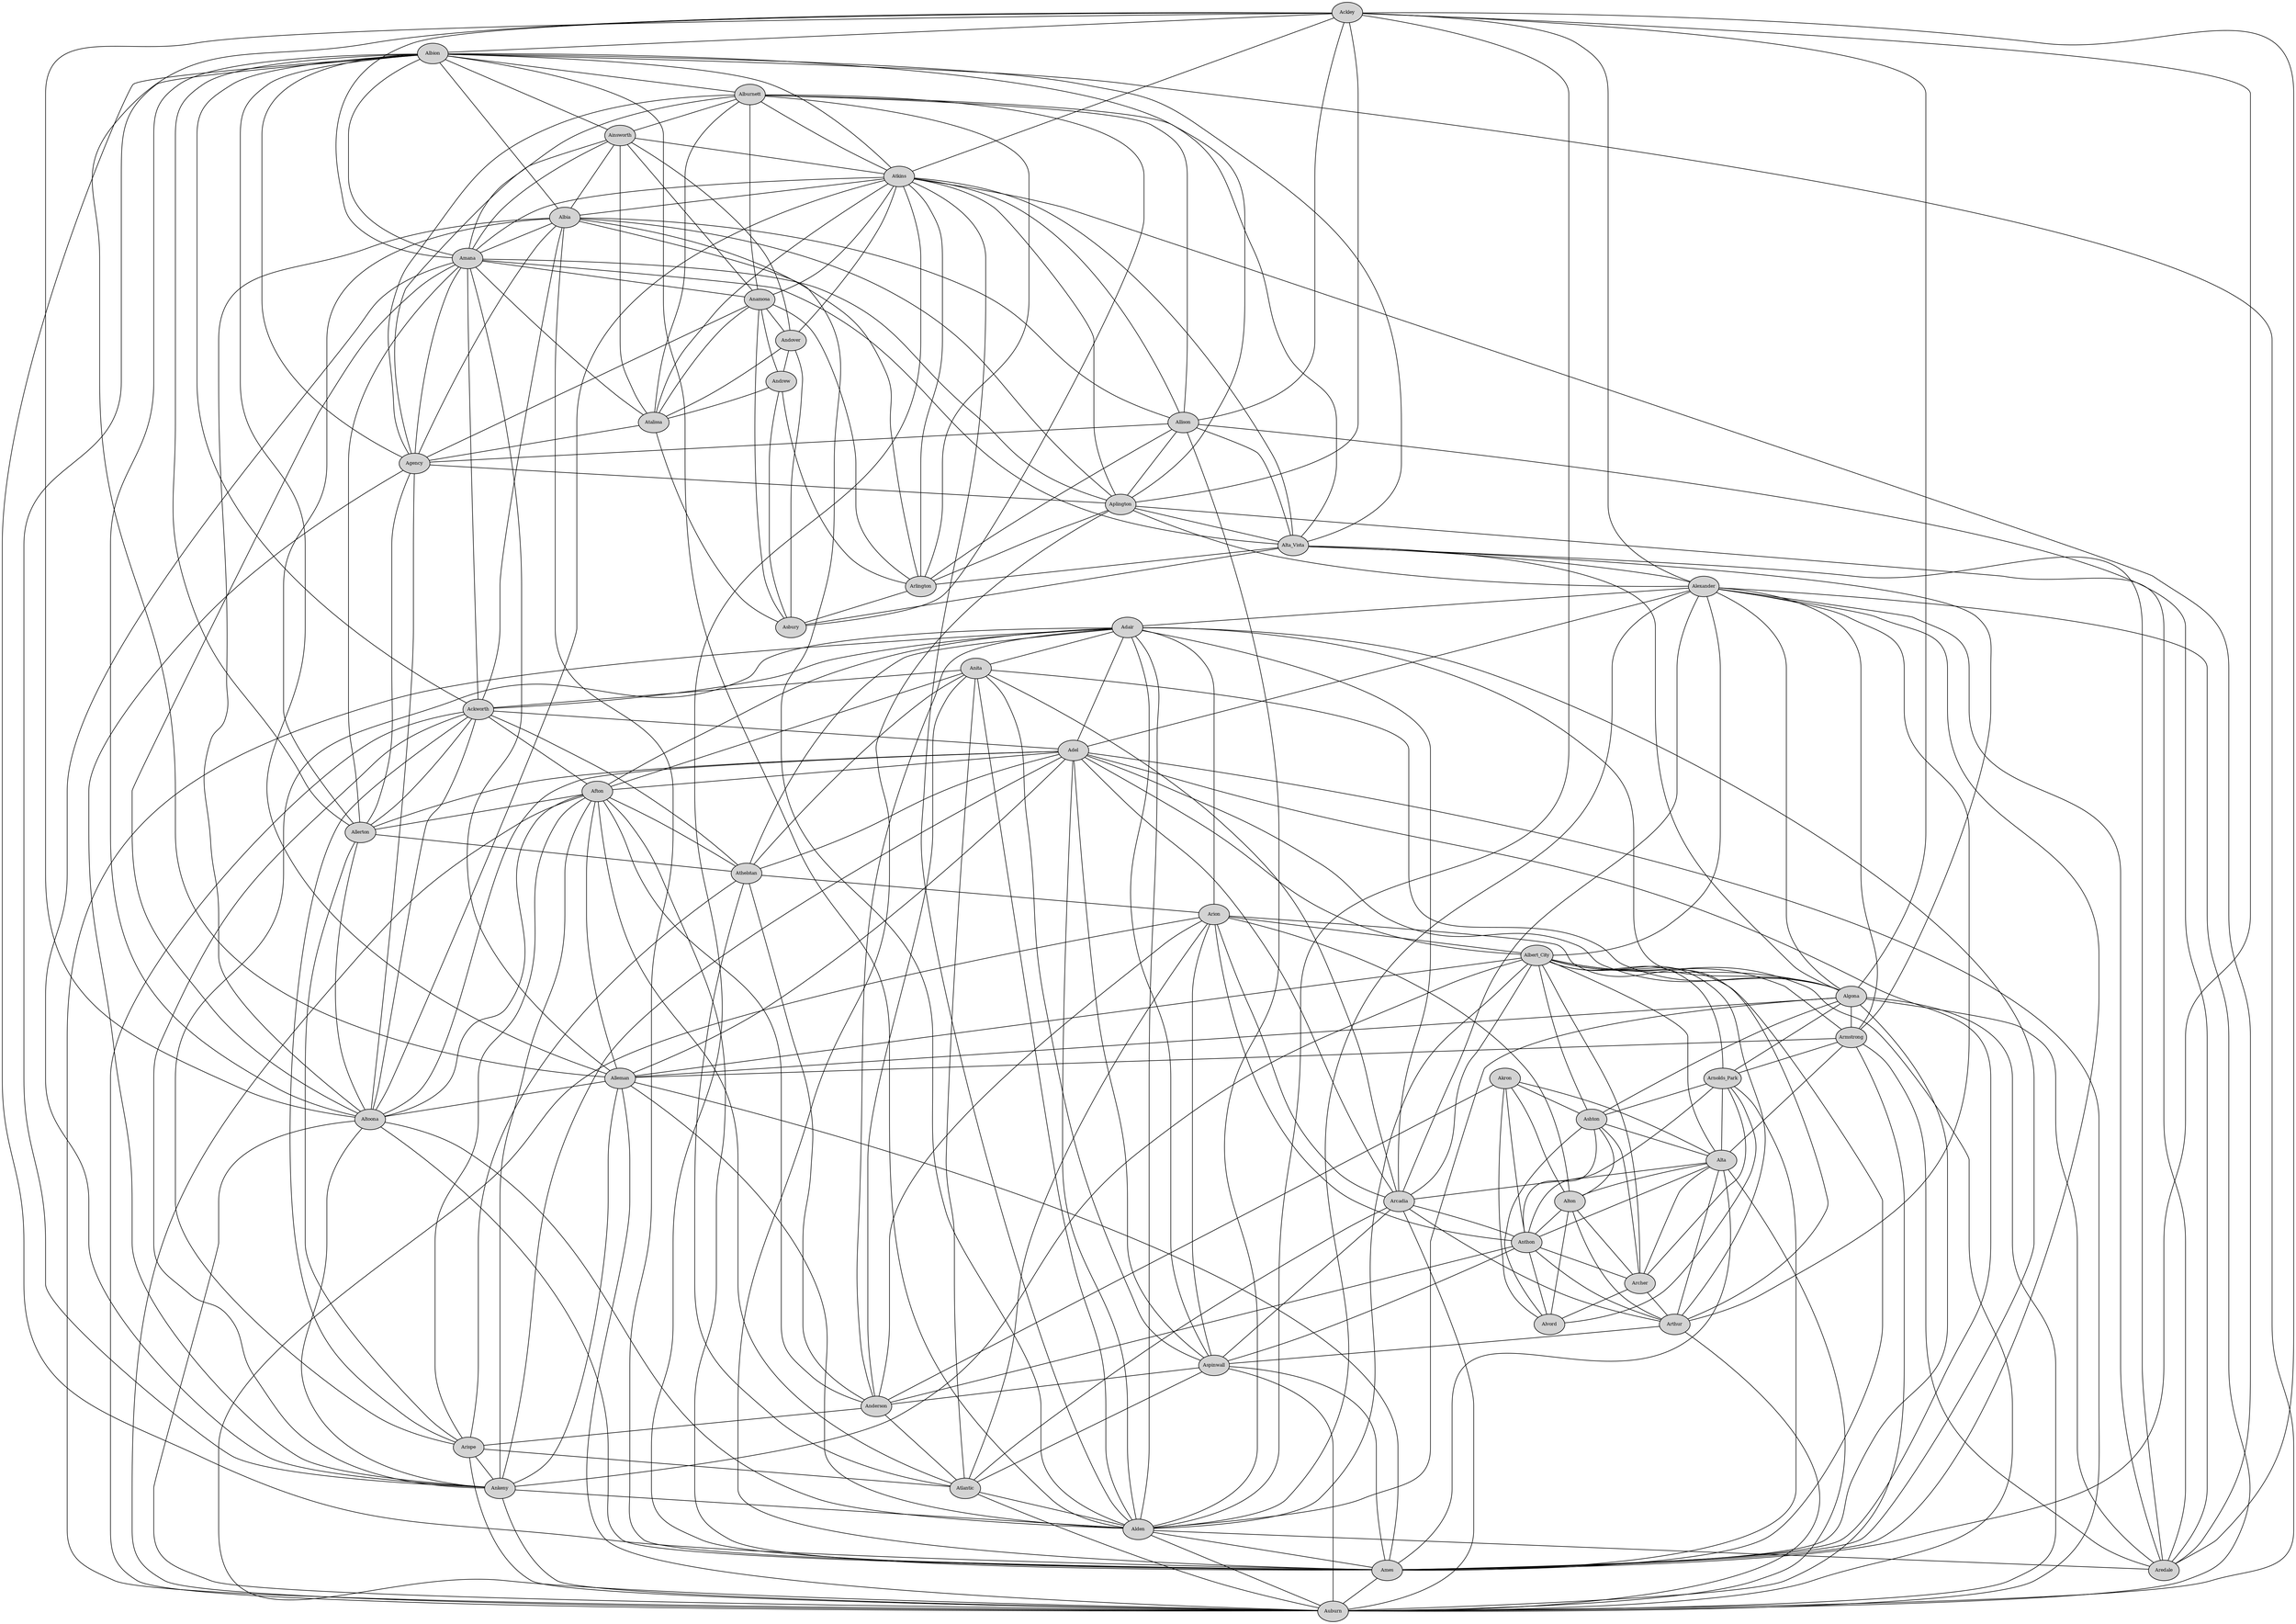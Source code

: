 graph geometric_spanner_greedy_spanner {
outputorder=edgesfirst;
node[fontsize=8, style=filled, margin="0.05,0.03"];
Ackley [pos="212.758,-465.261!"];
Ackworth [pos="206.835,-467.364!"];
Adair [pos="207.501,-473.215!"];
Adel [pos="208.072,-470.087!"];
Afton [pos="205.137,-470.99!"];
Agency [pos="204.975,-461.534!"];
Ainsworth [pos="206.445,-457.762!"];
Akron [pos="214.144,-482.797!"];
Albert_City [pos="213.91,-474.743!"];
Albia [pos="205.133,-464.029!"];
Albion [pos="210.562,-464.943!"];
Alburnett [pos="210.742,-458.093!"];
Alden [pos="212.601,-466.88!"];
Alexander [pos="214.029,-467.383!"];
Algona [pos="215.35,-471.165!"];
Alleman [pos="209.1,-468.058!"];
Allerton [pos="203.532,-466.826!"];
Allison [pos="213.764,-463.976!"];
Alta [pos="213.368,-476.453!"];
Alta_Vista [pos="215.993,-462.086!"];
Alton [pos="214.937,-480.053!"];
Altoona [pos="208.221,-467.323!"];
Alvord [pos="216.711,-481.506!"];
Amana [pos="209,-459.354!"];
Ames [pos="210.174,-468.1!"];
Anamosa [pos="210.542,-456.426!"];
Anderson [pos="204.007,-478.021!"];
Andover [pos="209.896,-451.259!"];
Andrew [pos="210.768,-452.962!"];
Anita [pos="207.226,-473.823!"];
Ankeny [pos="208.649,-468.029!"];
Anthon [pos="211.942,-479.333!"];
Aplington [pos="212.921,-464.422!"];
Arcadia [pos="210.436,-475.231!"];
Archer [pos="215.576,-478.729!"];
Aredale [pos="214.165,-465.027!"];
Arion [pos="209.746,-477.318!"];
Arispe [pos="204.747,-471.096!"];
Arlington [pos="213.746,-458.356!"];
Armstrong [pos="216.98,-472.392!"];
Arnolds_Park [pos="216.864,-475.619!"];
Arthur [pos="211.674,-476.738!"];
Asbury [pos="212.572,-453.758!"];
Ashton [pos="216.557,-478.956!"];
Aspinwall [pos="209.56,-475.678!"];
Atalissa [pos="207.856,-455.83!"];
Athelstan [pos="202.861,-472.711!"];
Atkins [pos="209.985,-459.311!"];
Atlantic [pos="207.018,-475.069!"];
Auburn [pos="211.257,-474.389!"];
Ackley -- Aredale
Ackley -- Allison
Ackley -- Aplington
Ackley -- Atkins
Ackley -- Amana
Ackley -- Albion
Ackley -- Altoona
Ackley -- Ames
Ackley -- Alden
Ackley -- Algona
Ackley -- Alexander
Ackworth -- Altoona
Ackworth -- Albion
Ackworth -- Amana
Ackworth -- Albia
Ackworth -- Allerton
Ackworth -- Athelstan
Ackworth -- Afton
Ackworth -- Adel
Ackworth -- Auburn
Ackworth -- Ankeny
Adair -- Algona
Adair -- Alden
Adair -- Adel
Adair -- Ackworth
Adair -- Afton
Adair -- Athelstan
Adair -- Anderson
Adair -- Anita
Adair -- Arion
Adair -- Aspinwall
Adair -- Auburn
Adel -- Alexander
Adel -- Ames
Adel -- Ankeny
Adel -- Allerton
Adel -- Afton
Adel -- Arcadia
Adel -- Auburn
Adel -- Algona
Afton -- Ankeny
Afton -- Allerton
Afton -- Arispe
Afton -- Athelstan
Afton -- Anderson
Afton -- Atlantic
Afton -- Auburn
Agency -- Amana
Agency -- Alburnett
Agency -- Ainsworth
Agency -- Allerton
Agency -- Albia
Agency -- Albion
Agency -- Aplington
Ainsworth -- Anamosa
Ainsworth -- Atalissa
Ainsworth -- Andover
Ainsworth -- Albion
Ainsworth -- Amana
Ainsworth -- Atkins
Akron -- Alvord
Akron -- Ashton
Akron -- Alton
Akron -- Alta
Akron -- Anthon
Akron -- Anderson
Albert_City -- Armstrong
Albert_City -- Algona
Albert_City -- Ames
Albert_City -- Adel
Albert_City -- Auburn
Albert_City -- Arcadia
Albert_City -- Arthur
Albert_City -- Alta
Albert_City -- Archer
Albert_City -- Ashton
Albert_City -- Arnolds_Park
Albia -- Allison
Albia -- Amana
Albia -- Ainsworth
Albia -- Allerton
Albia -- Altoona
Albia -- Albion
Albion -- Aplington
Albion -- Alburnett
Albion -- Atkins
Albion -- Allerton
Albion -- Altoona
Albion -- Ames
Albion -- Auburn
Albion -- Alden
Alburnett -- Asbury
Alburnett -- Anamosa
Alburnett -- Atalissa
Alburnett -- Ainsworth
Alburnett -- Atkins
Alburnett -- Allison
Alburnett -- Alta_Vista
Alburnett -- Arlington
Alden -- Aredale
Alden -- Atkins
Alden -- Albia
Alden -- Ames
Alden -- Adel
Alden -- Auburn
Alden -- Albert_City
Alden -- Algona
Alden -- Alexander
Alexander -- Aredale
Alexander -- Aplington
Alexander -- Ames
Alexander -- Adair
Alexander -- Albert_City
Alexander -- Algona
Alexander -- Armstrong
Algona -- Alta_Vista
Algona -- Alleman
Algona -- Auburn
Algona -- Arnolds_Park
Algona -- Armstrong
Alleman -- Alden
Alleman -- Ackley
Alleman -- Albion
Alleman -- Amana
Alleman -- Altoona
Alleman -- Ankeny
Alleman -- Afton
Alleman -- Adel
Alleman -- Auburn
Alleman -- Albert_City
Alleman -- Ames
Allerton -- Amana
Allerton -- Athelstan
Allison -- Alta_Vista
Allison -- Arlington
Allison -- Atkins
Allison -- Agency
Allison -- Aplington
Allison -- Alden
Allison -- Aredale
Alta -- Arnolds_Park
Alta -- Armstrong
Alta -- Ames
Alta -- Auburn
Alta -- Arcadia
Alta -- Arthur
Alta -- Anthon
Alta -- Alton
Alta -- Archer
Alta_Vista -- Asbury
Alta_Vista -- Arlington
Alta_Vista -- Atkins
Alta_Vista -- Albion
Alta_Vista -- Alexander
Alta_Vista -- Armstrong
Alton -- Ashton
Alton -- Archer
Alton -- Arthur
Alton -- Anthon
Alton -- Alvord
Altoona -- Alden
Altoona -- Amana
Altoona -- Agency
Altoona -- Allerton
Altoona -- Afton
Altoona -- Adel
Altoona -- Auburn
Altoona -- Ankeny
Altoona -- Ames
Alvord -- Arnolds_Park
Alvord -- Ashton
Alvord -- Anthon
Amana -- Atkins
Amana -- Alburnett
Amana -- Anamosa
Amana -- Atalissa
Amana -- Albion
Amana -- Aplington
Amana -- Alta_Vista
Ames -- Atkins
Ames -- Albia
Ames -- Afton
Ames -- Adair
Ames -- Auburn
Ames -- Algona
Anamosa -- Asbury
Anamosa -- Andrew
Anamosa -- Andover
Anamosa -- Atalissa
Anamosa -- Agency
Anamosa -- Atkins
Anamosa -- Arlington
Anderson -- Arion
Anderson -- Atlantic
Anderson -- Arispe
Anderson -- Athelstan
Anderson -- Anthon
Andover -- Atalissa
Andover -- Andrew
Andover -- Asbury
Andrew -- Atalissa
Andrew -- Arlington
Andrew -- Asbury
Anita -- Algona
Anita -- Alden
Anita -- Ackworth
Anita -- Afton
Anita -- Athelstan
Anita -- Anderson
Anita -- Atlantic
Anita -- Aspinwall
Anita -- Arcadia
Ankeny -- Alden
Ankeny -- Albion
Ankeny -- Amana
Ankeny -- Agency
Ankeny -- Auburn
Ankeny -- Albert_City
Anthon -- Archer
Anthon -- Arnolds_Park
Anthon -- Arthur
Anthon -- Arion
Aplington -- Alta_Vista
Aplington -- Arlington
Aplington -- Atkins
Aplington -- Albia
Aplington -- Ames
Aplington -- Aredale
Arcadia -- Auburn
Arcadia -- Alexander
Arcadia -- Adair
Arcadia -- Atlantic
Arcadia -- Aspinwall
Arcadia -- Arion
Arcadia -- Anthon
Arcadia -- Arthur
Archer -- Arnolds_Park
Archer -- Arthur
Archer -- Alvord
Archer -- Ashton
Aredale -- Alta_Vista
Aredale -- Atkins
Aredale -- Algona
Arion -- Arthur
Arion -- Albert_City
Arion -- Aspinwall
Arion -- Atlantic
Arion -- Alton
Arispe -- Ankeny
Arispe -- Ackworth
Arispe -- Allerton
Arispe -- Athelstan
Arispe -- Atlantic
Arispe -- Adair
Arispe -- Auburn
Arlington -- Asbury
Arlington -- Atkins
Arlington -- Albia
Armstrong -- Aredale
Armstrong -- Alleman
Armstrong -- Auburn
Armstrong -- Arnolds_Park
Arnolds_Park -- Ames
Arnolds_Park -- Ashton
Arthur -- Alexander
Arthur -- Auburn
Arthur -- Aspinwall
Asbury -- Atalissa
Ashton -- Algona
Ashton -- Alta
Ashton -- Anthon
Aspinwall -- Auburn
Aspinwall -- Ames
Aspinwall -- Adel
Aspinwall -- Atlantic
Aspinwall -- Anderson
Aspinwall -- Anthon
Atalissa -- Agency
Athelstan -- Adel
Athelstan -- Arion
Atkins -- Andover
Atkins -- Atalissa
Atkins -- Albia
Atkins -- Altoona
Atlantic -- Auburn
Atlantic -- Alden
Atlantic -- Athelstan
Auburn -- Alexander
Auburn -- Arion
}

